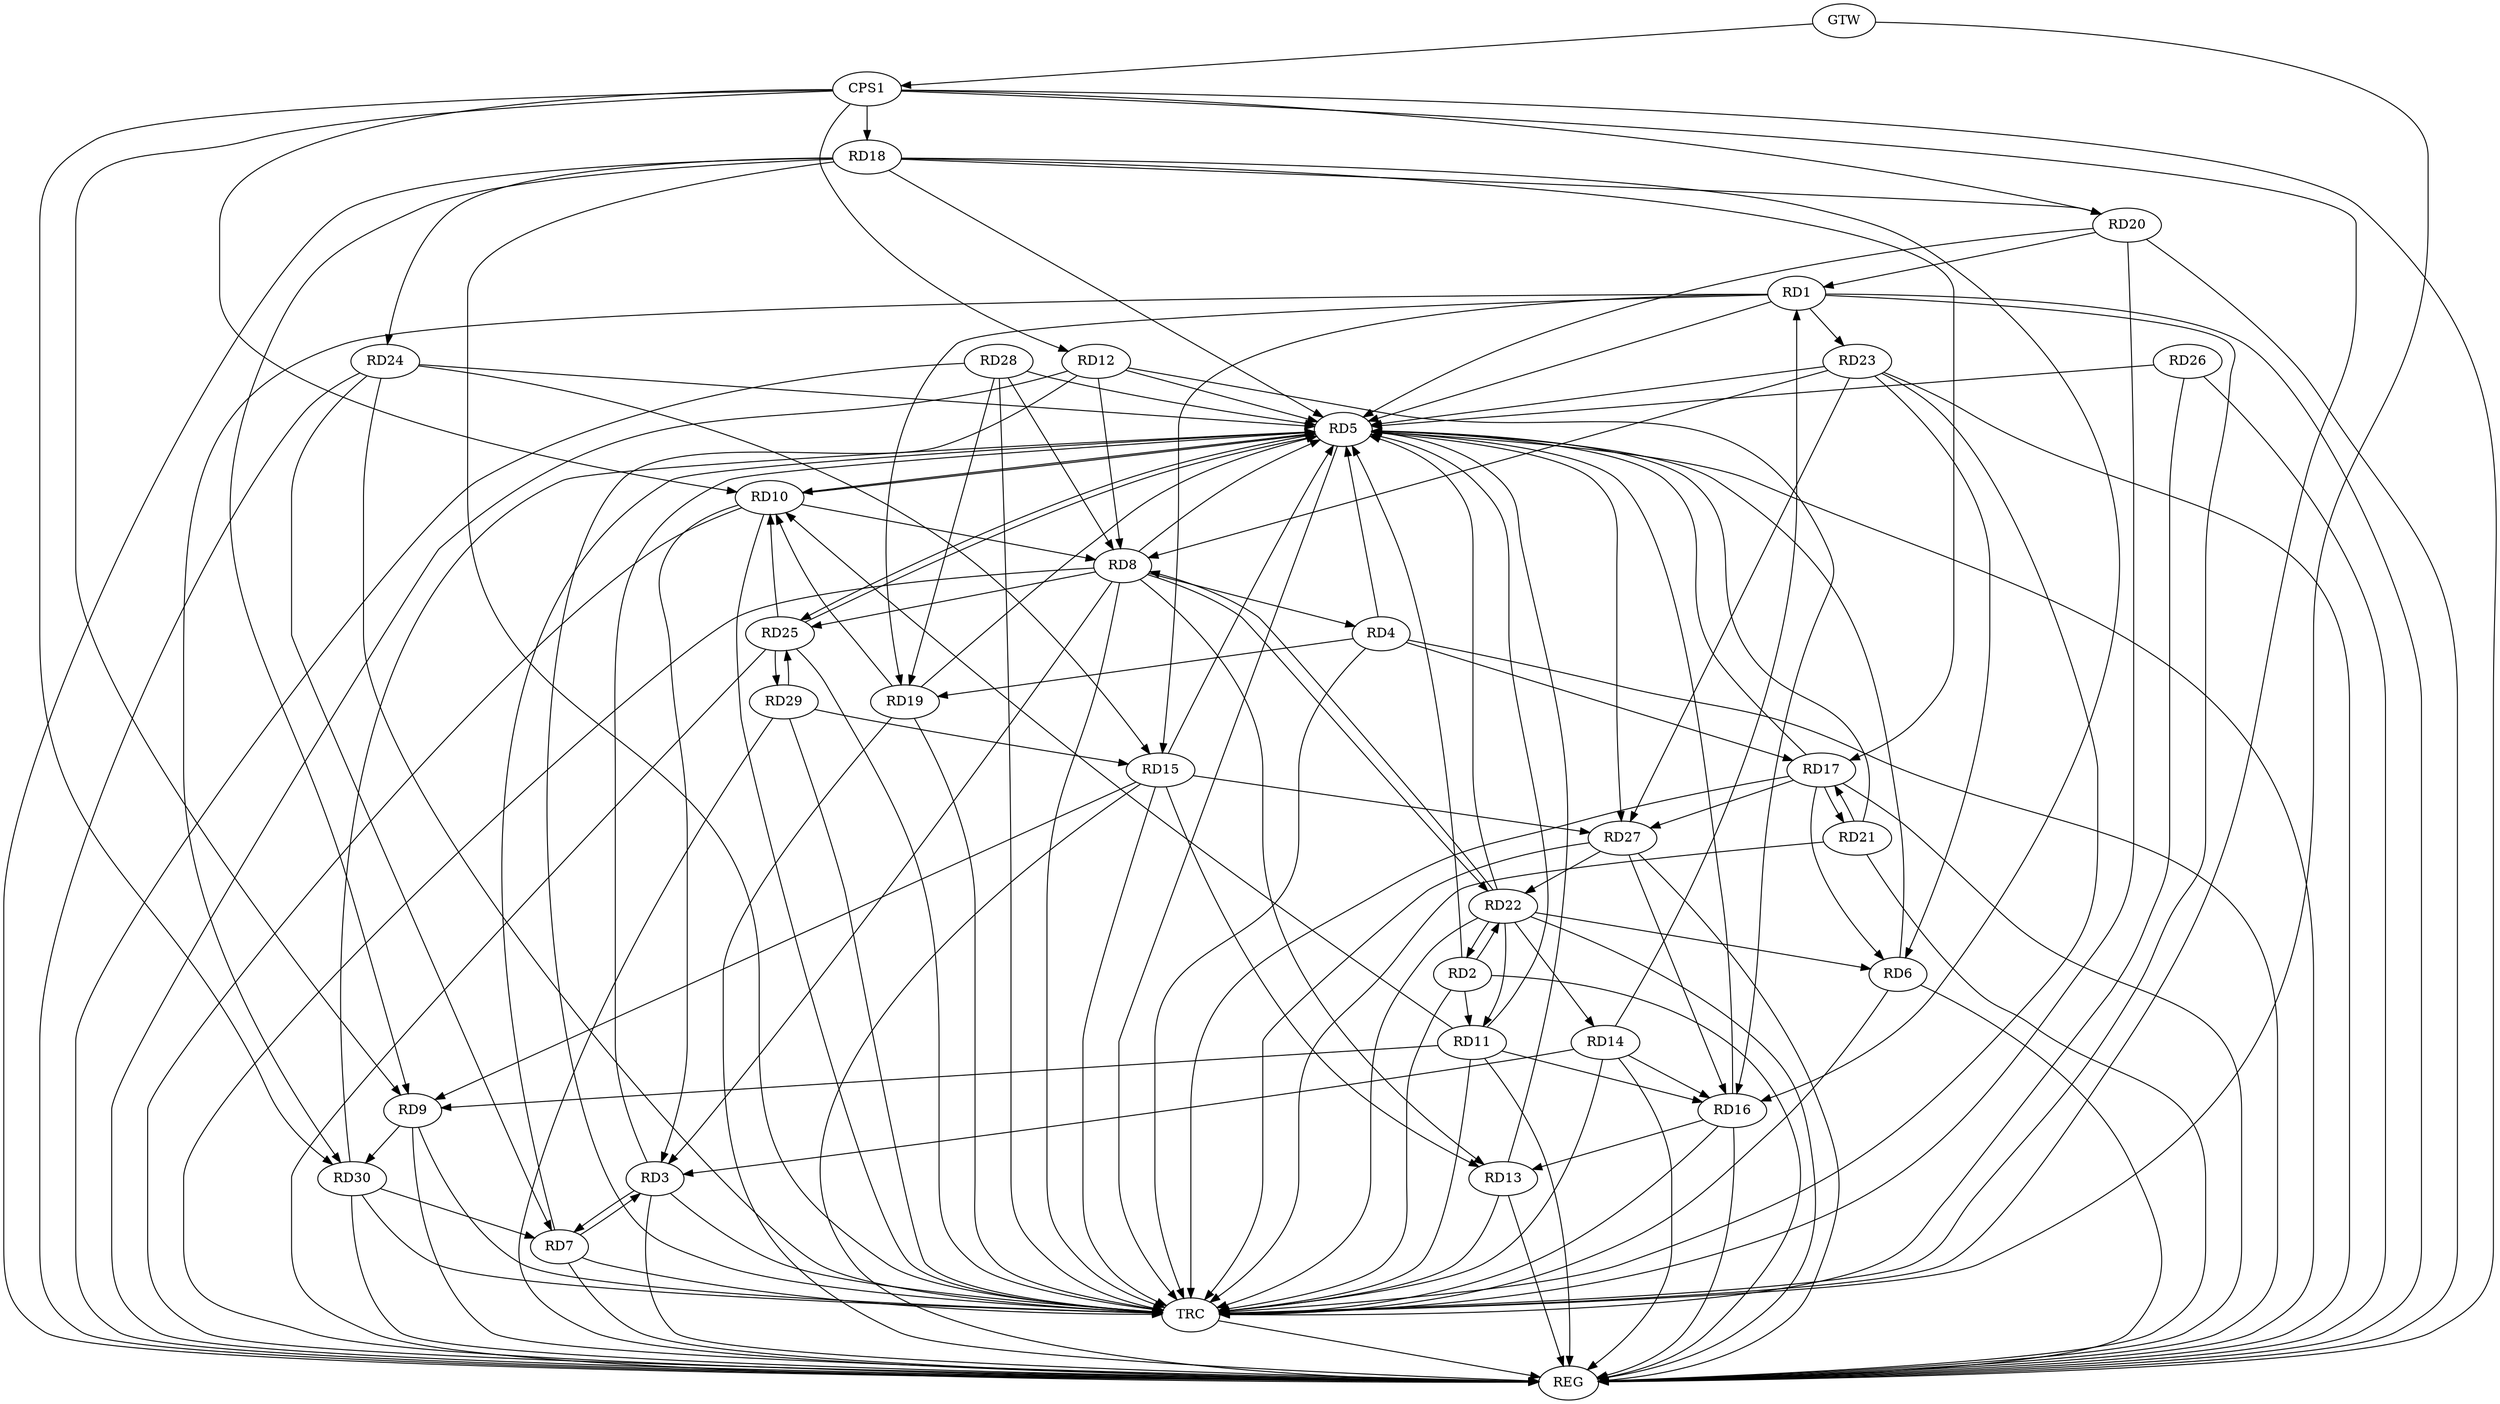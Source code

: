 strict digraph G {
  RD1 [ label="RD1" ];
  RD2 [ label="RD2" ];
  RD3 [ label="RD3" ];
  RD4 [ label="RD4" ];
  RD5 [ label="RD5" ];
  RD6 [ label="RD6" ];
  RD7 [ label="RD7" ];
  RD8 [ label="RD8" ];
  RD9 [ label="RD9" ];
  RD10 [ label="RD10" ];
  RD11 [ label="RD11" ];
  RD12 [ label="RD12" ];
  RD13 [ label="RD13" ];
  RD14 [ label="RD14" ];
  RD15 [ label="RD15" ];
  RD16 [ label="RD16" ];
  RD17 [ label="RD17" ];
  RD18 [ label="RD18" ];
  RD19 [ label="RD19" ];
  RD20 [ label="RD20" ];
  RD21 [ label="RD21" ];
  RD22 [ label="RD22" ];
  RD23 [ label="RD23" ];
  RD24 [ label="RD24" ];
  RD25 [ label="RD25" ];
  RD26 [ label="RD26" ];
  RD27 [ label="RD27" ];
  RD28 [ label="RD28" ];
  RD29 [ label="RD29" ];
  RD30 [ label="RD30" ];
  CPS1 [ label="CPS1" ];
  GTW [ label="GTW" ];
  REG [ label="REG" ];
  TRC [ label="TRC" ];
  RD1 -> RD5;
  RD14 -> RD1;
  RD1 -> RD15;
  RD1 -> RD19;
  RD20 -> RD1;
  RD1 -> RD23;
  RD1 -> RD30;
  RD2 -> RD11;
  RD2 -> RD22;
  RD22 -> RD2;
  RD3 -> RD7;
  RD7 -> RD3;
  RD8 -> RD3;
  RD10 -> RD3;
  RD14 -> RD3;
  RD8 -> RD4;
  RD4 -> RD17;
  RD4 -> RD19;
  RD5 -> RD10;
  RD16 -> RD5;
  RD17 -> RD5;
  RD23 -> RD5;
  RD5 -> RD25;
  RD25 -> RD5;
  RD5 -> RD27;
  RD30 -> RD5;
  RD17 -> RD6;
  RD22 -> RD6;
  RD23 -> RD6;
  RD24 -> RD7;
  RD30 -> RD7;
  RD10 -> RD8;
  RD12 -> RD8;
  RD8 -> RD13;
  RD8 -> RD22;
  RD22 -> RD8;
  RD23 -> RD8;
  RD8 -> RD25;
  RD28 -> RD8;
  RD11 -> RD9;
  RD15 -> RD9;
  RD18 -> RD9;
  RD9 -> RD30;
  RD11 -> RD10;
  RD19 -> RD10;
  RD25 -> RD10;
  RD11 -> RD16;
  RD22 -> RD11;
  RD12 -> RD16;
  RD15 -> RD13;
  RD16 -> RD13;
  RD14 -> RD16;
  RD22 -> RD14;
  RD24 -> RD15;
  RD15 -> RD27;
  RD29 -> RD15;
  RD18 -> RD16;
  RD27 -> RD16;
  RD18 -> RD17;
  RD17 -> RD21;
  RD21 -> RD17;
  RD17 -> RD27;
  RD18 -> RD20;
  RD18 -> RD24;
  RD28 -> RD19;
  RD27 -> RD22;
  RD23 -> RD27;
  RD25 -> RD29;
  RD29 -> RD25;
  CPS1 -> RD12;
  CPS1 -> RD18;
  CPS1 -> RD20;
  CPS1 -> RD9;
  CPS1 -> RD30;
  CPS1 -> RD10;
  GTW -> CPS1;
  RD1 -> REG;
  RD2 -> REG;
  RD3 -> REG;
  RD4 -> REG;
  RD5 -> REG;
  RD6 -> REG;
  RD7 -> REG;
  RD8 -> REG;
  RD9 -> REG;
  RD10 -> REG;
  RD11 -> REG;
  RD12 -> REG;
  RD13 -> REG;
  RD14 -> REG;
  RD15 -> REG;
  RD16 -> REG;
  RD17 -> REG;
  RD18 -> REG;
  RD19 -> REG;
  RD20 -> REG;
  RD21 -> REG;
  RD22 -> REG;
  RD23 -> REG;
  RD24 -> REG;
  RD25 -> REG;
  RD26 -> REG;
  RD27 -> REG;
  RD28 -> REG;
  RD29 -> REG;
  RD30 -> REG;
  CPS1 -> REG;
  RD1 -> TRC;
  RD2 -> TRC;
  RD3 -> TRC;
  RD4 -> TRC;
  RD5 -> TRC;
  RD6 -> TRC;
  RD7 -> TRC;
  RD8 -> TRC;
  RD9 -> TRC;
  RD10 -> TRC;
  RD11 -> TRC;
  RD12 -> TRC;
  RD13 -> TRC;
  RD14 -> TRC;
  RD15 -> TRC;
  RD16 -> TRC;
  RD17 -> TRC;
  RD18 -> TRC;
  RD19 -> TRC;
  RD20 -> TRC;
  RD21 -> TRC;
  RD22 -> TRC;
  RD23 -> TRC;
  RD24 -> TRC;
  RD25 -> TRC;
  RD26 -> TRC;
  RD27 -> TRC;
  RD28 -> TRC;
  RD29 -> TRC;
  RD30 -> TRC;
  CPS1 -> TRC;
  GTW -> TRC;
  TRC -> REG;
  RD13 -> RD5;
  RD19 -> RD5;
  RD24 -> RD5;
  RD4 -> RD5;
  RD26 -> RD5;
  RD8 -> RD5;
  RD7 -> RD5;
  RD28 -> RD5;
  RD10 -> RD5;
  RD21 -> RD5;
  RD22 -> RD5;
  RD2 -> RD5;
  RD18 -> RD5;
  RD3 -> RD5;
  RD6 -> RD5;
  RD12 -> RD5;
  RD11 -> RD5;
  RD15 -> RD5;
  RD20 -> RD5;
}

